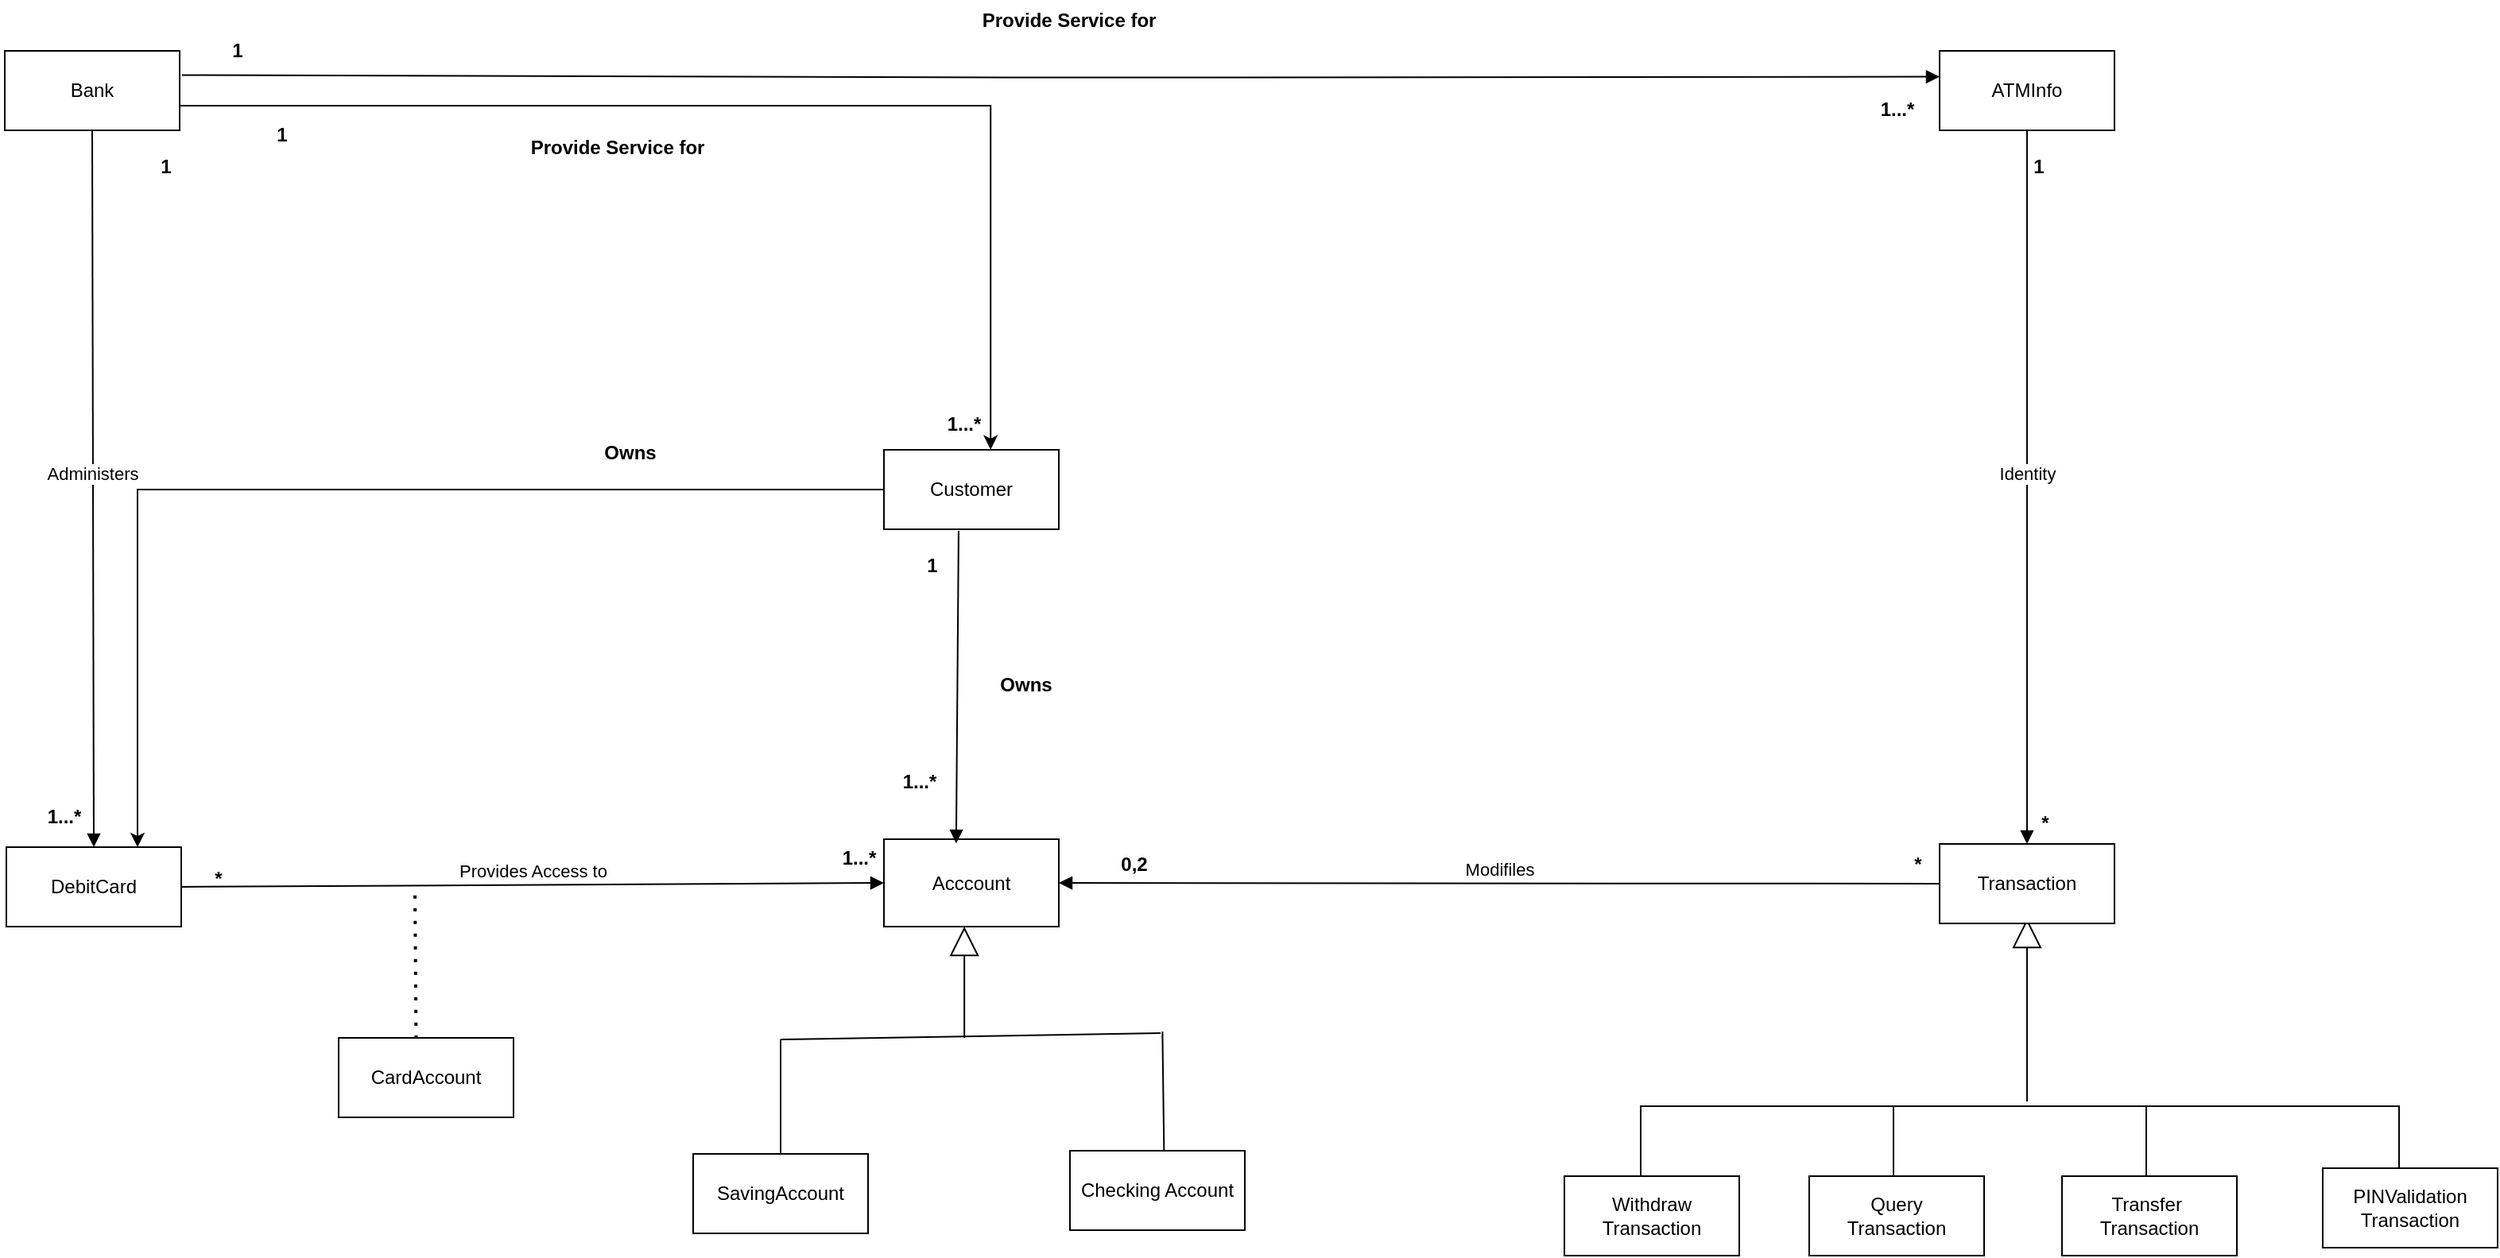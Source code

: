 <mxfile version="22.1.5" type="github">
  <diagram name="第 1 页" id="v-XoQI11NsbqF0virC02">
    <mxGraphModel dx="2825" dy="1709" grid="0" gridSize="10" guides="1" tooltips="1" connect="1" arrows="1" fold="1" page="0" pageScale="1" pageWidth="827" pageHeight="1169" math="0" shadow="0">
      <root>
        <mxCell id="0" />
        <mxCell id="1" parent="0" />
        <mxCell id="mk1XKIT5PEIia6fV1DQZ-1" value="PINValidation&lt;br&gt;Transaction" style="html=1;whiteSpace=wrap;" vertex="1" parent="1">
          <mxGeometry x="807" y="599" width="110" height="50" as="geometry" />
        </mxCell>
        <mxCell id="mk1XKIT5PEIia6fV1DQZ-2" value="Withdraw Transaction" style="html=1;whiteSpace=wrap;" vertex="1" parent="1">
          <mxGeometry x="330" y="604" width="110" height="50" as="geometry" />
        </mxCell>
        <mxCell id="mk1XKIT5PEIia6fV1DQZ-3" value="Transfer&amp;nbsp;&lt;br&gt;Transaction" style="html=1;whiteSpace=wrap;" vertex="1" parent="1">
          <mxGeometry x="643" y="604" width="110" height="50" as="geometry" />
        </mxCell>
        <mxCell id="mk1XKIT5PEIia6fV1DQZ-4" value="Query&lt;br&gt;Transaction" style="html=1;whiteSpace=wrap;" vertex="1" parent="1">
          <mxGeometry x="484" y="604" width="110" height="50" as="geometry" />
        </mxCell>
        <mxCell id="mk1XKIT5PEIia6fV1DQZ-5" value="Acccount" style="html=1;whiteSpace=wrap;flipH=0;flipV=1;" vertex="1" parent="1">
          <mxGeometry x="-98" y="392" width="110" height="55" as="geometry" />
        </mxCell>
        <mxCell id="mk1XKIT5PEIia6fV1DQZ-17" value="Checking Account" style="html=1;whiteSpace=wrap;" vertex="1" parent="1">
          <mxGeometry x="19" y="588" width="110" height="50" as="geometry" />
        </mxCell>
        <mxCell id="mk1XKIT5PEIia6fV1DQZ-19" value="SavingAccount" style="html=1;whiteSpace=wrap;" vertex="1" parent="1">
          <mxGeometry x="-218" y="590" width="110" height="50" as="geometry" />
        </mxCell>
        <mxCell id="mk1XKIT5PEIia6fV1DQZ-21" value="" style="endArrow=none;html=1;rounded=0;exitX=0.5;exitY=0;exitDx=0;exitDy=0;" edge="1" parent="1" source="mk1XKIT5PEIia6fV1DQZ-19">
          <mxGeometry width="50" height="50" relative="1" as="geometry">
            <mxPoint x="-160" y="570" as="sourcePoint" />
            <mxPoint x="-163" y="518" as="targetPoint" />
          </mxGeometry>
        </mxCell>
        <mxCell id="mk1XKIT5PEIia6fV1DQZ-22" value="" style="endArrow=none;html=1;rounded=0;exitX=0.538;exitY=0.01;exitDx=0;exitDy=0;exitPerimeter=0;" edge="1" parent="1" source="mk1XKIT5PEIia6fV1DQZ-17">
          <mxGeometry width="50" height="50" relative="1" as="geometry">
            <mxPoint x="89.18" y="589" as="sourcePoint" />
            <mxPoint x="77.18" y="513" as="targetPoint" />
          </mxGeometry>
        </mxCell>
        <mxCell id="mk1XKIT5PEIia6fV1DQZ-23" value="" style="endArrow=none;html=1;rounded=0;" edge="1" parent="1">
          <mxGeometry width="50" height="50" relative="1" as="geometry">
            <mxPoint x="-163" y="518" as="sourcePoint" />
            <mxPoint x="76" y="514" as="targetPoint" />
          </mxGeometry>
        </mxCell>
        <mxCell id="mk1XKIT5PEIia6fV1DQZ-24" value="" style="endArrow=block;endSize=16;endFill=0;html=1;rounded=0;" edge="1" parent="1">
          <mxGeometry width="160" relative="1" as="geometry">
            <mxPoint x="-47.429" y="517" as="sourcePoint" />
            <mxPoint x="-47.429" y="447" as="targetPoint" />
          </mxGeometry>
        </mxCell>
        <mxCell id="mk1XKIT5PEIia6fV1DQZ-27" value="" style="endArrow=block;endSize=16;endFill=0;html=1;rounded=0;" edge="1" parent="1">
          <mxGeometry width="160" relative="1" as="geometry">
            <mxPoint x="621" y="557" as="sourcePoint" />
            <mxPoint x="621.0" y="442" as="targetPoint" />
          </mxGeometry>
        </mxCell>
        <mxCell id="mk1XKIT5PEIia6fV1DQZ-35" value="" style="strokeWidth=1;html=1;shape=mxgraph.flowchart.annotation_1;align=left;pointerEvents=1;direction=south;" vertex="1" parent="1">
          <mxGeometry x="378" y="560" width="159" height="44" as="geometry" />
        </mxCell>
        <mxCell id="mk1XKIT5PEIia6fV1DQZ-36" value="" style="strokeWidth=1;html=1;shape=mxgraph.flowchart.annotation_1;align=left;pointerEvents=1;direction=south;" vertex="1" parent="1">
          <mxGeometry x="537" y="560" width="159" height="44" as="geometry" />
        </mxCell>
        <mxCell id="mk1XKIT5PEIia6fV1DQZ-40" value="Transaction" style="html=1;whiteSpace=wrap;" vertex="1" parent="1">
          <mxGeometry x="566" y="395" width="110" height="50" as="geometry" />
        </mxCell>
        <mxCell id="mk1XKIT5PEIia6fV1DQZ-39" value="" style="strokeWidth=1;html=1;shape=mxgraph.flowchart.annotation_1;align=left;pointerEvents=1;direction=south;" vertex="1" parent="1">
          <mxGeometry x="696" y="560" width="159" height="39" as="geometry" />
        </mxCell>
        <mxCell id="mk1XKIT5PEIia6fV1DQZ-41" value="Bank" style="html=1;whiteSpace=wrap;" vertex="1" parent="1">
          <mxGeometry x="-651" y="-104" width="110" height="50" as="geometry" />
        </mxCell>
        <mxCell id="mk1XKIT5PEIia6fV1DQZ-42" value="DebitCard" style="html=1;whiteSpace=wrap;" vertex="1" parent="1">
          <mxGeometry x="-650" y="397" width="110" height="50" as="geometry" />
        </mxCell>
        <mxCell id="mk1XKIT5PEIia6fV1DQZ-44" value="CardAccount" style="html=1;whiteSpace=wrap;" vertex="1" parent="1">
          <mxGeometry x="-441" y="517" width="110" height="50" as="geometry" />
        </mxCell>
        <mxCell id="mk1XKIT5PEIia6fV1DQZ-45" value="Customer" style="html=1;whiteSpace=wrap;" vertex="1" parent="1">
          <mxGeometry x="-98" y="147" width="110" height="50" as="geometry" />
        </mxCell>
        <mxCell id="mk1XKIT5PEIia6fV1DQZ-46" value="ATMInfo" style="html=1;whiteSpace=wrap;" vertex="1" parent="1">
          <mxGeometry x="566" y="-104" width="110" height="50" as="geometry" />
        </mxCell>
        <mxCell id="mk1XKIT5PEIia6fV1DQZ-51" value="Identity" style="html=1;verticalAlign=bottom;endArrow=block;curved=0;rounded=0;" edge="1" parent="1" source="mk1XKIT5PEIia6fV1DQZ-46" target="mk1XKIT5PEIia6fV1DQZ-40">
          <mxGeometry width="80" relative="1" as="geometry">
            <mxPoint x="479" y="227" as="sourcePoint" />
            <mxPoint x="559" y="227" as="targetPoint" />
          </mxGeometry>
        </mxCell>
        <mxCell id="mk1XKIT5PEIia6fV1DQZ-59" value="*" style="text;align=center;fontStyle=1;verticalAlign=middle;spacingLeft=3;spacingRight=3;strokeColor=none;rotatable=0;points=[[0,0.5],[1,0.5]];portConstraint=eastwest;html=1;" vertex="1" parent="1">
          <mxGeometry x="591.5" y="369" width="80" height="26" as="geometry" />
        </mxCell>
        <mxCell id="mk1XKIT5PEIia6fV1DQZ-60" value="1" style="text;align=center;fontStyle=1;verticalAlign=middle;spacingLeft=3;spacingRight=3;strokeColor=none;rotatable=0;points=[[0,0.5],[1,0.5]];portConstraint=eastwest;html=1;" vertex="1" parent="1">
          <mxGeometry x="588" y="-44" width="80" height="26" as="geometry" />
        </mxCell>
        <mxCell id="mk1XKIT5PEIia6fV1DQZ-61" value="Modifiles" style="html=1;verticalAlign=bottom;endArrow=block;curved=0;rounded=0;exitX=0;exitY=0.5;exitDx=0;exitDy=0;entryX=1;entryY=0.5;entryDx=0;entryDy=0;" edge="1" parent="1" source="mk1XKIT5PEIia6fV1DQZ-40" target="mk1XKIT5PEIia6fV1DQZ-5">
          <mxGeometry width="80" relative="1" as="geometry">
            <mxPoint x="-97" y="346" as="sourcePoint" />
            <mxPoint x="-17" y="346" as="targetPoint" />
          </mxGeometry>
        </mxCell>
        <mxCell id="mk1XKIT5PEIia6fV1DQZ-62" value="*" style="text;align=center;fontStyle=1;verticalAlign=middle;spacingLeft=3;spacingRight=3;strokeColor=none;rotatable=0;points=[[0,0.5],[1,0.5]];portConstraint=eastwest;html=1;" vertex="1" parent="1">
          <mxGeometry x="512" y="395" width="80" height="26" as="geometry" />
        </mxCell>
        <mxCell id="mk1XKIT5PEIia6fV1DQZ-63" value="0,2" style="text;align=center;fontStyle=1;verticalAlign=middle;spacingLeft=3;spacingRight=3;strokeColor=none;rotatable=0;points=[[0,0.5],[1,0.5]];portConstraint=eastwest;html=1;" vertex="1" parent="1">
          <mxGeometry x="19" y="395" width="80" height="26" as="geometry" />
        </mxCell>
        <mxCell id="mk1XKIT5PEIia6fV1DQZ-64" value="Provides Access to" style="html=1;verticalAlign=bottom;endArrow=block;curved=0;rounded=0;exitX=1;exitY=0.5;exitDx=0;exitDy=0;entryX=0;entryY=0.5;entryDx=0;entryDy=0;" edge="1" parent="1" source="mk1XKIT5PEIia6fV1DQZ-42" target="mk1XKIT5PEIia6fV1DQZ-5">
          <mxGeometry width="80" relative="1" as="geometry">
            <mxPoint x="-440" y="415" as="sourcePoint" />
            <mxPoint x="-360" y="415" as="targetPoint" />
          </mxGeometry>
        </mxCell>
        <mxCell id="mk1XKIT5PEIia6fV1DQZ-67" value="*" style="text;align=center;fontStyle=1;verticalAlign=middle;spacingLeft=3;spacingRight=3;strokeColor=none;rotatable=0;points=[[0,0.5],[1,0.5]];portConstraint=eastwest;html=1;" vertex="1" parent="1">
          <mxGeometry x="-557" y="404" width="80" height="26" as="geometry" />
        </mxCell>
        <mxCell id="mk1XKIT5PEIia6fV1DQZ-68" value="1...*" style="text;align=center;fontStyle=1;verticalAlign=middle;spacingLeft=3;spacingRight=3;strokeColor=none;rotatable=0;points=[[0,0.5],[1,0.5]];portConstraint=eastwest;html=1;" vertex="1" parent="1">
          <mxGeometry x="-154" y="391" width="80" height="26" as="geometry" />
        </mxCell>
        <mxCell id="mk1XKIT5PEIia6fV1DQZ-73" value="" style="endArrow=none;dashed=1;html=1;dashPattern=1 3;strokeWidth=2;rounded=0;exitX=0.443;exitY=0.007;exitDx=0;exitDy=0;exitPerimeter=0;" edge="1" parent="1" source="mk1XKIT5PEIia6fV1DQZ-44">
          <mxGeometry width="50" height="50" relative="1" as="geometry">
            <mxPoint x="-275" y="460" as="sourcePoint" />
            <mxPoint x="-393" y="425" as="targetPoint" />
          </mxGeometry>
        </mxCell>
        <mxCell id="mk1XKIT5PEIia6fV1DQZ-74" value="Administers" style="html=1;verticalAlign=bottom;endArrow=block;curved=0;rounded=0;exitX=0.5;exitY=1;exitDx=0;exitDy=0;entryX=0.5;entryY=0;entryDx=0;entryDy=0;" edge="1" parent="1" source="mk1XKIT5PEIia6fV1DQZ-41" target="mk1XKIT5PEIia6fV1DQZ-42">
          <mxGeometry width="80" relative="1" as="geometry">
            <mxPoint x="-262" y="232" as="sourcePoint" />
            <mxPoint x="-182" y="232" as="targetPoint" />
          </mxGeometry>
        </mxCell>
        <mxCell id="mk1XKIT5PEIia6fV1DQZ-75" value="1" style="text;align=center;fontStyle=1;verticalAlign=middle;spacingLeft=3;spacingRight=3;strokeColor=none;rotatable=0;points=[[0,0.5],[1,0.5]];portConstraint=eastwest;html=1;" vertex="1" parent="1">
          <mxGeometry x="-590" y="-44" width="80" height="26" as="geometry" />
        </mxCell>
        <mxCell id="mk1XKIT5PEIia6fV1DQZ-78" value="1...*" style="text;align=center;fontStyle=1;verticalAlign=middle;spacingLeft=3;spacingRight=3;strokeColor=none;rotatable=0;points=[[0,0.5],[1,0.5]];portConstraint=eastwest;html=1;" vertex="1" parent="1">
          <mxGeometry x="-654" y="365" width="80" height="26" as="geometry" />
        </mxCell>
        <mxCell id="mk1XKIT5PEIia6fV1DQZ-80" style="edgeStyle=orthogonalEdgeStyle;rounded=0;orthogonalLoop=1;jettySize=auto;html=1;exitX=0;exitY=0.5;exitDx=0;exitDy=0;entryX=0.75;entryY=0;entryDx=0;entryDy=0;" edge="1" parent="1" source="mk1XKIT5PEIia6fV1DQZ-45" target="mk1XKIT5PEIia6fV1DQZ-42">
          <mxGeometry relative="1" as="geometry">
            <mxPoint x="-574" y="388" as="targetPoint" />
          </mxGeometry>
        </mxCell>
        <mxCell id="mk1XKIT5PEIia6fV1DQZ-81" value="Owns" style="text;align=center;fontStyle=1;verticalAlign=middle;spacingLeft=3;spacingRight=3;strokeColor=none;rotatable=0;points=[[0,0.5],[1,0.5]];portConstraint=eastwest;html=1;" vertex="1" parent="1">
          <mxGeometry x="-298" y="136" width="80" height="26" as="geometry" />
        </mxCell>
        <mxCell id="mk1XKIT5PEIia6fV1DQZ-82" value="" style="line;strokeWidth=1;fillColor=none;align=left;verticalAlign=middle;spacingTop=-1;spacingLeft=3;spacingRight=3;rotatable=0;labelPosition=right;points=[];portConstraint=eastwest;strokeColor=inherit;" vertex="1" parent="1">
          <mxGeometry x="-541" y="-80" width="472" height="21" as="geometry" />
        </mxCell>
        <mxCell id="mk1XKIT5PEIia6fV1DQZ-83" style="edgeStyle=orthogonalEdgeStyle;rounded=0;orthogonalLoop=1;jettySize=auto;html=1;entryX=0.61;entryY=-0.002;entryDx=0;entryDy=0;entryPerimeter=0;" edge="1" parent="1" source="mk1XKIT5PEIia6fV1DQZ-82" target="mk1XKIT5PEIia6fV1DQZ-45">
          <mxGeometry relative="1" as="geometry" />
        </mxCell>
        <mxCell id="mk1XKIT5PEIia6fV1DQZ-84" value="Provide Service for" style="text;align=center;fontStyle=1;verticalAlign=middle;spacingLeft=3;spacingRight=3;strokeColor=none;rotatable=0;points=[[0,0.5],[1,0.5]];portConstraint=eastwest;html=1;" vertex="1" parent="1">
          <mxGeometry x="-306" y="-56" width="80" height="26" as="geometry" />
        </mxCell>
        <mxCell id="mk1XKIT5PEIia6fV1DQZ-85" value="1" style="text;align=center;fontStyle=1;verticalAlign=middle;spacingLeft=3;spacingRight=3;strokeColor=none;rotatable=0;points=[[0,0.5],[1,0.5]];portConstraint=eastwest;html=1;" vertex="1" parent="1">
          <mxGeometry x="-545" y="-117" width="80" height="26" as="geometry" />
        </mxCell>
        <mxCell id="mk1XKIT5PEIia6fV1DQZ-86" value="1...*" style="text;align=center;fontStyle=1;verticalAlign=middle;spacingLeft=3;spacingRight=3;strokeColor=none;rotatable=0;points=[[0,0.5],[1,0.5]];portConstraint=eastwest;html=1;" vertex="1" parent="1">
          <mxGeometry x="-88" y="118" width="80" height="26" as="geometry" />
        </mxCell>
        <mxCell id="mk1XKIT5PEIia6fV1DQZ-88" value="" style="html=1;verticalAlign=bottom;endArrow=block;curved=0;rounded=0;exitX=0.427;exitY=1.02;exitDx=0;exitDy=0;exitPerimeter=0;entryX=0.413;entryY=0.953;entryDx=0;entryDy=0;entryPerimeter=0;" edge="1" parent="1" source="mk1XKIT5PEIia6fV1DQZ-45" target="mk1XKIT5PEIia6fV1DQZ-5">
          <mxGeometry width="80" relative="1" as="geometry">
            <mxPoint x="-14" y="411.0" as="sourcePoint" />
            <mxPoint x="66" y="411.0" as="targetPoint" />
          </mxGeometry>
        </mxCell>
        <mxCell id="mk1XKIT5PEIia6fV1DQZ-91" value="Owns" style="text;align=center;fontStyle=1;verticalAlign=middle;spacingLeft=3;spacingRight=3;strokeColor=none;rotatable=0;points=[[0,0.5],[1,0.5]];portConstraint=eastwest;html=1;" vertex="1" parent="1">
          <mxGeometry x="-49" y="282" width="80" height="26" as="geometry" />
        </mxCell>
        <mxCell id="mk1XKIT5PEIia6fV1DQZ-92" value="1" style="text;align=center;fontStyle=1;verticalAlign=middle;spacingLeft=3;spacingRight=3;strokeColor=none;rotatable=0;points=[[0,0.5],[1,0.5]];portConstraint=eastwest;html=1;" vertex="1" parent="1">
          <mxGeometry x="-108" y="207" width="80" height="26" as="geometry" />
        </mxCell>
        <mxCell id="mk1XKIT5PEIia6fV1DQZ-93" value="1...*" style="text;align=center;fontStyle=1;verticalAlign=middle;spacingLeft=3;spacingRight=3;strokeColor=none;rotatable=0;points=[[0,0.5],[1,0.5]];portConstraint=eastwest;html=1;" vertex="1" parent="1">
          <mxGeometry x="-116" y="343" width="80" height="26" as="geometry" />
        </mxCell>
        <mxCell id="mk1XKIT5PEIia6fV1DQZ-94" value="" style="html=1;verticalAlign=bottom;endArrow=block;curved=0;rounded=0;exitX=0.019;exitY=0.323;exitDx=0;exitDy=0;exitPerimeter=0;entryX=0;entryY=0.25;entryDx=0;entryDy=0;" edge="1" parent="1">
          <mxGeometry width="80" relative="1" as="geometry">
            <mxPoint x="-539.48" y="-88.802" as="sourcePoint" />
            <mxPoint x="566" y="-87.7" as="targetPoint" />
            <Array as="points">
              <mxPoint x="20" y="-87.2" />
            </Array>
          </mxGeometry>
        </mxCell>
        <mxCell id="mk1XKIT5PEIia6fV1DQZ-96" value="Provide Service for" style="text;align=center;fontStyle=1;verticalAlign=middle;spacingLeft=3;spacingRight=3;strokeColor=none;rotatable=0;points=[[0,0.5],[1,0.5]];portConstraint=eastwest;html=1;" vertex="1" parent="1">
          <mxGeometry x="-22" y="-136" width="80" height="26" as="geometry" />
        </mxCell>
        <mxCell id="mk1XKIT5PEIia6fV1DQZ-97" value="1" style="text;align=center;fontStyle=1;verticalAlign=middle;spacingLeft=3;spacingRight=3;strokeColor=none;rotatable=0;points=[[0,0.5],[1,0.5]];portConstraint=eastwest;html=1;" vertex="1" parent="1">
          <mxGeometry x="-517" y="-64" width="80" height="26" as="geometry" />
        </mxCell>
        <mxCell id="mk1XKIT5PEIia6fV1DQZ-98" value="1...*" style="text;align=center;fontStyle=1;verticalAlign=middle;spacingLeft=3;spacingRight=3;strokeColor=none;rotatable=0;points=[[0,0.5],[1,0.5]];portConstraint=eastwest;html=1;" vertex="1" parent="1">
          <mxGeometry x="499" y="-80" width="80" height="26" as="geometry" />
        </mxCell>
      </root>
    </mxGraphModel>
  </diagram>
</mxfile>
